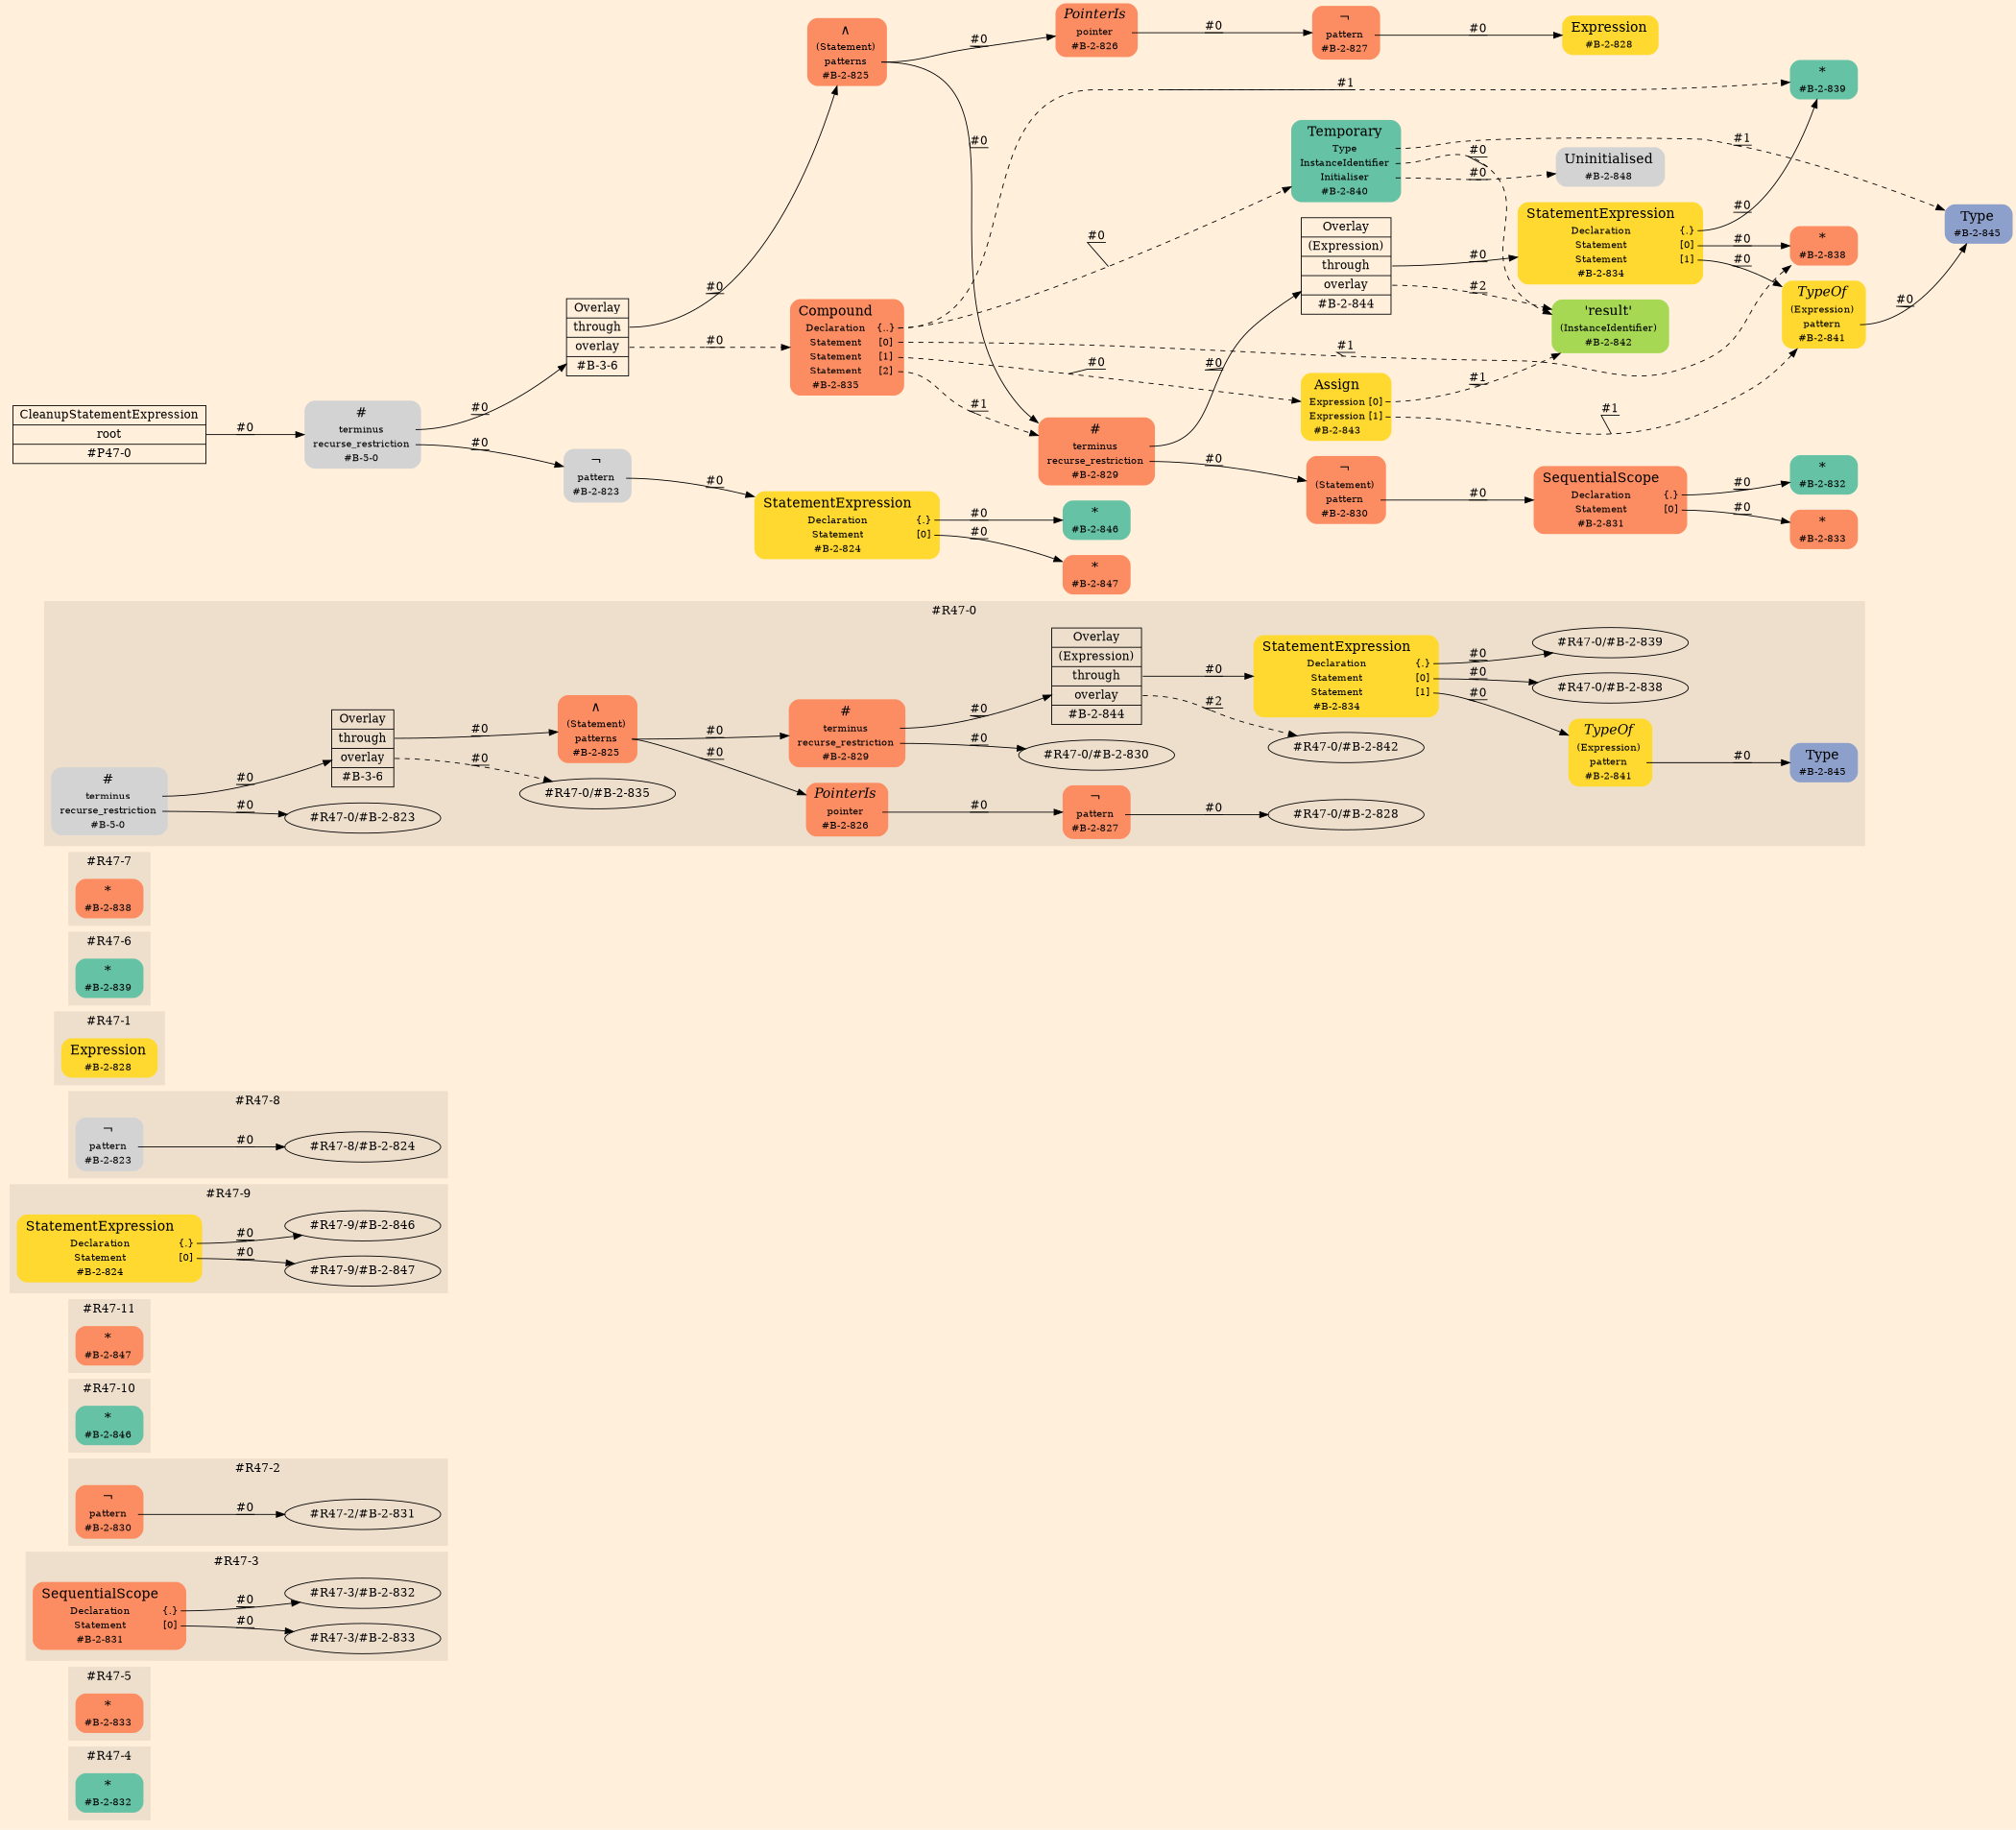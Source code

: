 digraph Inferno {
graph [
rankdir = "LR"
ranksep = 1.0
size = "14,20"
bgcolor = antiquewhite1
color = black
fontcolor = black
];
node [
];
subgraph "cluster#R47-4" {
label = "#R47-4"
style = "filled"
color = antiquewhite2
"#R47-4/#B-2-832" [
shape = "plaintext"
fillcolor = "/set28/1"
label = <<TABLE BORDER="0" CELLBORDER="0" CELLSPACING="0">
 <TR>
  <TD><FONT POINT-SIZE="16.0">*</FONT></TD>
  <TD></TD>
 </TR>
 <TR>
  <TD>#B-2-832</TD>
  <TD PORT="port0"></TD>
 </TR>
</TABLE>>
style = "rounded,filled"
fontsize = "12"
];
}
subgraph "cluster#R47-5" {
label = "#R47-5"
style = "filled"
color = antiquewhite2
"#R47-5/#B-2-833" [
shape = "plaintext"
fillcolor = "/set28/2"
label = <<TABLE BORDER="0" CELLBORDER="0" CELLSPACING="0">
 <TR>
  <TD><FONT POINT-SIZE="16.0">*</FONT></TD>
  <TD></TD>
 </TR>
 <TR>
  <TD>#B-2-833</TD>
  <TD PORT="port0"></TD>
 </TR>
</TABLE>>
style = "rounded,filled"
fontsize = "12"
];
}
subgraph "cluster#R47-3" {
label = "#R47-3"
style = "filled"
color = antiquewhite2
"#R47-3/#B-2-831" [
shape = "plaintext"
fillcolor = "/set28/2"
label = <<TABLE BORDER="0" CELLBORDER="0" CELLSPACING="0">
 <TR>
  <TD><FONT POINT-SIZE="16.0">SequentialScope</FONT></TD>
  <TD></TD>
 </TR>
 <TR>
  <TD>Declaration</TD>
  <TD PORT="port0">{.}</TD>
 </TR>
 <TR>
  <TD>Statement</TD>
  <TD PORT="port1">[0]</TD>
 </TR>
 <TR>
  <TD>#B-2-831</TD>
  <TD PORT="port2"></TD>
 </TR>
</TABLE>>
style = "rounded,filled"
fontsize = "12"
];
"#R47-3/#B-2-831":port0 -> "#R47-3/#B-2-832" [style="solid"
label = "#0"
decorate = true
color = black
fontcolor = black
];
"#R47-3/#B-2-831":port1 -> "#R47-3/#B-2-833" [style="solid"
label = "#0"
decorate = true
color = black
fontcolor = black
];
}
subgraph "cluster#R47-2" {
label = "#R47-2"
style = "filled"
color = antiquewhite2
"#R47-2/#B-2-830" [
shape = "plaintext"
fillcolor = "/set28/2"
label = <<TABLE BORDER="0" CELLBORDER="0" CELLSPACING="0">
 <TR>
  <TD><FONT POINT-SIZE="16.0">¬</FONT></TD>
  <TD></TD>
 </TR>
 <TR>
  <TD>pattern</TD>
  <TD PORT="port0"></TD>
 </TR>
 <TR>
  <TD>#B-2-830</TD>
  <TD PORT="port1"></TD>
 </TR>
</TABLE>>
style = "rounded,filled"
fontsize = "12"
];
"#R47-2/#B-2-830":port0 -> "#R47-2/#B-2-831" [style="solid"
label = "#0"
decorate = true
color = black
fontcolor = black
];
}
subgraph "cluster#R47-10" {
label = "#R47-10"
style = "filled"
color = antiquewhite2
"#R47-10/#B-2-846" [
shape = "plaintext"
fillcolor = "/set28/1"
label = <<TABLE BORDER="0" CELLBORDER="0" CELLSPACING="0">
 <TR>
  <TD><FONT POINT-SIZE="16.0">*</FONT></TD>
  <TD></TD>
 </TR>
 <TR>
  <TD>#B-2-846</TD>
  <TD PORT="port0"></TD>
 </TR>
</TABLE>>
style = "rounded,filled"
fontsize = "12"
];
}
subgraph "cluster#R47-11" {
label = "#R47-11"
style = "filled"
color = antiquewhite2
"#R47-11/#B-2-847" [
shape = "plaintext"
fillcolor = "/set28/2"
label = <<TABLE BORDER="0" CELLBORDER="0" CELLSPACING="0">
 <TR>
  <TD><FONT POINT-SIZE="16.0">*</FONT></TD>
  <TD></TD>
 </TR>
 <TR>
  <TD>#B-2-847</TD>
  <TD PORT="port0"></TD>
 </TR>
</TABLE>>
style = "rounded,filled"
fontsize = "12"
];
}
subgraph "cluster#R47-9" {
label = "#R47-9"
style = "filled"
color = antiquewhite2
"#R47-9/#B-2-824" [
shape = "plaintext"
fillcolor = "/set28/6"
label = <<TABLE BORDER="0" CELLBORDER="0" CELLSPACING="0">
 <TR>
  <TD><FONT POINT-SIZE="16.0">StatementExpression</FONT></TD>
  <TD></TD>
 </TR>
 <TR>
  <TD>Declaration</TD>
  <TD PORT="port0">{.}</TD>
 </TR>
 <TR>
  <TD>Statement</TD>
  <TD PORT="port1">[0]</TD>
 </TR>
 <TR>
  <TD>#B-2-824</TD>
  <TD PORT="port2"></TD>
 </TR>
</TABLE>>
style = "rounded,filled"
fontsize = "12"
];
"#R47-9/#B-2-824":port0 -> "#R47-9/#B-2-846" [style="solid"
label = "#0"
decorate = true
color = black
fontcolor = black
];
"#R47-9/#B-2-824":port1 -> "#R47-9/#B-2-847" [style="solid"
label = "#0"
decorate = true
color = black
fontcolor = black
];
}
subgraph "cluster#R47-8" {
label = "#R47-8"
style = "filled"
color = antiquewhite2
"#R47-8/#B-2-823" [
shape = "plaintext"
label = <<TABLE BORDER="0" CELLBORDER="0" CELLSPACING="0">
 <TR>
  <TD><FONT POINT-SIZE="16.0">¬</FONT></TD>
  <TD></TD>
 </TR>
 <TR>
  <TD>pattern</TD>
  <TD PORT="port0"></TD>
 </TR>
 <TR>
  <TD>#B-2-823</TD>
  <TD PORT="port1"></TD>
 </TR>
</TABLE>>
style = "rounded,filled"
fontsize = "12"
];
"#R47-8/#B-2-823":port0 -> "#R47-8/#B-2-824" [style="solid"
label = "#0"
decorate = true
color = black
fontcolor = black
];
}
subgraph "cluster#R47-1" {
label = "#R47-1"
style = "filled"
color = antiquewhite2
"#R47-1/#B-2-828" [
shape = "plaintext"
fillcolor = "/set28/6"
label = <<TABLE BORDER="0" CELLBORDER="0" CELLSPACING="0">
 <TR>
  <TD><FONT POINT-SIZE="16.0">Expression</FONT></TD>
  <TD></TD>
 </TR>
 <TR>
  <TD>#B-2-828</TD>
  <TD PORT="port0"></TD>
 </TR>
</TABLE>>
style = "rounded,filled"
fontsize = "12"
];
}
subgraph "cluster#R47-6" {
label = "#R47-6"
style = "filled"
color = antiquewhite2
"#R47-6/#B-2-839" [
shape = "plaintext"
fillcolor = "/set28/1"
label = <<TABLE BORDER="0" CELLBORDER="0" CELLSPACING="0">
 <TR>
  <TD><FONT POINT-SIZE="16.0">*</FONT></TD>
  <TD></TD>
 </TR>
 <TR>
  <TD>#B-2-839</TD>
  <TD PORT="port0"></TD>
 </TR>
</TABLE>>
style = "rounded,filled"
fontsize = "12"
];
}
subgraph "cluster#R47-7" {
label = "#R47-7"
style = "filled"
color = antiquewhite2
"#R47-7/#B-2-838" [
shape = "plaintext"
fillcolor = "/set28/2"
label = <<TABLE BORDER="0" CELLBORDER="0" CELLSPACING="0">
 <TR>
  <TD><FONT POINT-SIZE="16.0">*</FONT></TD>
  <TD></TD>
 </TR>
 <TR>
  <TD>#B-2-838</TD>
  <TD PORT="port0"></TD>
 </TR>
</TABLE>>
style = "rounded,filled"
fontsize = "12"
];
}
subgraph "cluster#R47-0" {
label = "#R47-0"
style = "filled"
color = antiquewhite2
"#R47-0/#B-2-827" [
shape = "plaintext"
fillcolor = "/set28/2"
label = <<TABLE BORDER="0" CELLBORDER="0" CELLSPACING="0">
 <TR>
  <TD><FONT POINT-SIZE="16.0">¬</FONT></TD>
  <TD></TD>
 </TR>
 <TR>
  <TD>pattern</TD>
  <TD PORT="port0"></TD>
 </TR>
 <TR>
  <TD>#B-2-827</TD>
  <TD PORT="port1"></TD>
 </TR>
</TABLE>>
style = "rounded,filled"
fontsize = "12"
];
"#R47-0/#B-2-826" [
shape = "plaintext"
fillcolor = "/set28/2"
label = <<TABLE BORDER="0" CELLBORDER="0" CELLSPACING="0">
 <TR>
  <TD><FONT POINT-SIZE="16.0"><I>PointerIs</I></FONT></TD>
  <TD></TD>
 </TR>
 <TR>
  <TD>pointer</TD>
  <TD PORT="port0"></TD>
 </TR>
 <TR>
  <TD>#B-2-826</TD>
  <TD PORT="port1"></TD>
 </TR>
</TABLE>>
style = "rounded,filled"
fontsize = "12"
];
"#R47-0/#B-2-841" [
shape = "plaintext"
fillcolor = "/set28/6"
label = <<TABLE BORDER="0" CELLBORDER="0" CELLSPACING="0">
 <TR>
  <TD><FONT POINT-SIZE="16.0"><I>TypeOf</I></FONT></TD>
  <TD></TD>
 </TR>
 <TR>
  <TD>(Expression)</TD>
  <TD PORT="port0"></TD>
 </TR>
 <TR>
  <TD>pattern</TD>
  <TD PORT="port1"></TD>
 </TR>
 <TR>
  <TD>#B-2-841</TD>
  <TD PORT="port2"></TD>
 </TR>
</TABLE>>
style = "rounded,filled"
fontsize = "12"
];
"#R47-0/#B-3-6" [
shape = "record"
fillcolor = antiquewhite2
label = "<fixed> Overlay | <port0> through | <port1> overlay | <port2> #B-3-6"
style = "filled"
fontsize = "14"
color = black
fontcolor = black
];
"#R47-0/#B-2-829" [
shape = "plaintext"
fillcolor = "/set28/2"
label = <<TABLE BORDER="0" CELLBORDER="0" CELLSPACING="0">
 <TR>
  <TD><FONT POINT-SIZE="16.0">#</FONT></TD>
  <TD></TD>
 </TR>
 <TR>
  <TD>terminus</TD>
  <TD PORT="port0"></TD>
 </TR>
 <TR>
  <TD>recurse_restriction</TD>
  <TD PORT="port1"></TD>
 </TR>
 <TR>
  <TD>#B-2-829</TD>
  <TD PORT="port2"></TD>
 </TR>
</TABLE>>
style = "rounded,filled"
fontsize = "12"
];
"#R47-0/#B-2-844" [
shape = "record"
fillcolor = antiquewhite2
label = "<fixed> Overlay | <port0> (Expression) | <port1> through | <port2> overlay | <port3> #B-2-844"
style = "filled"
fontsize = "14"
color = black
fontcolor = black
];
"#R47-0/#B-2-845" [
shape = "plaintext"
fillcolor = "/set28/3"
label = <<TABLE BORDER="0" CELLBORDER="0" CELLSPACING="0">
 <TR>
  <TD><FONT POINT-SIZE="16.0">Type</FONT></TD>
  <TD></TD>
 </TR>
 <TR>
  <TD>#B-2-845</TD>
  <TD PORT="port0"></TD>
 </TR>
</TABLE>>
style = "rounded,filled"
fontsize = "12"
];
"#R47-0/#B-2-834" [
shape = "plaintext"
fillcolor = "/set28/6"
label = <<TABLE BORDER="0" CELLBORDER="0" CELLSPACING="0">
 <TR>
  <TD><FONT POINT-SIZE="16.0">StatementExpression</FONT></TD>
  <TD></TD>
 </TR>
 <TR>
  <TD>Declaration</TD>
  <TD PORT="port0">{.}</TD>
 </TR>
 <TR>
  <TD>Statement</TD>
  <TD PORT="port1">[0]</TD>
 </TR>
 <TR>
  <TD>Statement</TD>
  <TD PORT="port2">[1]</TD>
 </TR>
 <TR>
  <TD>#B-2-834</TD>
  <TD PORT="port3"></TD>
 </TR>
</TABLE>>
style = "rounded,filled"
fontsize = "12"
];
"#R47-0/#B-5-0" [
shape = "plaintext"
label = <<TABLE BORDER="0" CELLBORDER="0" CELLSPACING="0">
 <TR>
  <TD><FONT POINT-SIZE="16.0">#</FONT></TD>
  <TD></TD>
 </TR>
 <TR>
  <TD>terminus</TD>
  <TD PORT="port0"></TD>
 </TR>
 <TR>
  <TD>recurse_restriction</TD>
  <TD PORT="port1"></TD>
 </TR>
 <TR>
  <TD>#B-5-0</TD>
  <TD PORT="port2"></TD>
 </TR>
</TABLE>>
style = "rounded,filled"
fontsize = "12"
];
"#R47-0/#B-2-825" [
shape = "plaintext"
fillcolor = "/set28/2"
label = <<TABLE BORDER="0" CELLBORDER="0" CELLSPACING="0">
 <TR>
  <TD><FONT POINT-SIZE="16.0">∧</FONT></TD>
  <TD></TD>
 </TR>
 <TR>
  <TD>(Statement)</TD>
  <TD PORT="port0"></TD>
 </TR>
 <TR>
  <TD>patterns</TD>
  <TD PORT="port1"></TD>
 </TR>
 <TR>
  <TD>#B-2-825</TD>
  <TD PORT="port2"></TD>
 </TR>
</TABLE>>
style = "rounded,filled"
fontsize = "12"
];
"#R47-0/#B-2-827":port0 -> "#R47-0/#B-2-828" [style="solid"
label = "#0"
decorate = true
color = black
fontcolor = black
];
"#R47-0/#B-2-826":port0 -> "#R47-0/#B-2-827" [style="solid"
label = "#0"
decorate = true
color = black
fontcolor = black
];
"#R47-0/#B-2-841":port1 -> "#R47-0/#B-2-845" [style="solid"
label = "#0"
decorate = true
color = black
fontcolor = black
];
"#R47-0/#B-3-6":port0 -> "#R47-0/#B-2-825" [style="solid"
label = "#0"
decorate = true
color = black
fontcolor = black
];
"#R47-0/#B-3-6":port1 -> "#R47-0/#B-2-835" [style="dashed"
label = "#0"
decorate = true
color = black
fontcolor = black
];
"#R47-0/#B-2-829":port0 -> "#R47-0/#B-2-844" [style="solid"
label = "#0"
decorate = true
color = black
fontcolor = black
];
"#R47-0/#B-2-829":port1 -> "#R47-0/#B-2-830" [style="solid"
label = "#0"
decorate = true
color = black
fontcolor = black
];
"#R47-0/#B-2-844":port1 -> "#R47-0/#B-2-834" [style="solid"
label = "#0"
decorate = true
color = black
fontcolor = black
];
"#R47-0/#B-2-844":port2 -> "#R47-0/#B-2-842" [style="dashed"
label = "#2"
decorate = true
color = black
fontcolor = black
];
"#R47-0/#B-2-834":port0 -> "#R47-0/#B-2-839" [style="solid"
label = "#0"
decorate = true
color = black
fontcolor = black
];
"#R47-0/#B-2-834":port1 -> "#R47-0/#B-2-838" [style="solid"
label = "#0"
decorate = true
color = black
fontcolor = black
];
"#R47-0/#B-2-834":port2 -> "#R47-0/#B-2-841" [style="solid"
label = "#0"
decorate = true
color = black
fontcolor = black
];
"#R47-0/#B-5-0":port0 -> "#R47-0/#B-3-6" [style="solid"
label = "#0"
decorate = true
color = black
fontcolor = black
];
"#R47-0/#B-5-0":port1 -> "#R47-0/#B-2-823" [style="solid"
label = "#0"
decorate = true
color = black
fontcolor = black
];
"#R47-0/#B-2-825":port1 -> "#R47-0/#B-2-829" [style="solid"
label = "#0"
decorate = true
color = black
fontcolor = black
];
"#R47-0/#B-2-825":port1 -> "#R47-0/#B-2-826" [style="solid"
label = "#0"
decorate = true
color = black
fontcolor = black
];
}
"CR#P47-0" [
shape = "record"
fillcolor = antiquewhite1
label = "<fixed> CleanupStatementExpression | <port0> root | <port1> #P47-0"
style = "filled"
fontsize = "14"
color = black
fontcolor = black
];
"#B-5-0" [
shape = "plaintext"
label = <<TABLE BORDER="0" CELLBORDER="0" CELLSPACING="0">
 <TR>
  <TD><FONT POINT-SIZE="16.0">#</FONT></TD>
  <TD></TD>
 </TR>
 <TR>
  <TD>terminus</TD>
  <TD PORT="port0"></TD>
 </TR>
 <TR>
  <TD>recurse_restriction</TD>
  <TD PORT="port1"></TD>
 </TR>
 <TR>
  <TD>#B-5-0</TD>
  <TD PORT="port2"></TD>
 </TR>
</TABLE>>
style = "rounded,filled"
fontsize = "12"
];
"#B-3-6" [
shape = "record"
fillcolor = antiquewhite1
label = "<fixed> Overlay | <port0> through | <port1> overlay | <port2> #B-3-6"
style = "filled"
fontsize = "14"
color = black
fontcolor = black
];
"#B-2-825" [
shape = "plaintext"
fillcolor = "/set28/2"
label = <<TABLE BORDER="0" CELLBORDER="0" CELLSPACING="0">
 <TR>
  <TD><FONT POINT-SIZE="16.0">∧</FONT></TD>
  <TD></TD>
 </TR>
 <TR>
  <TD>(Statement)</TD>
  <TD PORT="port0"></TD>
 </TR>
 <TR>
  <TD>patterns</TD>
  <TD PORT="port1"></TD>
 </TR>
 <TR>
  <TD>#B-2-825</TD>
  <TD PORT="port2"></TD>
 </TR>
</TABLE>>
style = "rounded,filled"
fontsize = "12"
];
"#B-2-829" [
shape = "plaintext"
fillcolor = "/set28/2"
label = <<TABLE BORDER="0" CELLBORDER="0" CELLSPACING="0">
 <TR>
  <TD><FONT POINT-SIZE="16.0">#</FONT></TD>
  <TD></TD>
 </TR>
 <TR>
  <TD>terminus</TD>
  <TD PORT="port0"></TD>
 </TR>
 <TR>
  <TD>recurse_restriction</TD>
  <TD PORT="port1"></TD>
 </TR>
 <TR>
  <TD>#B-2-829</TD>
  <TD PORT="port2"></TD>
 </TR>
</TABLE>>
style = "rounded,filled"
fontsize = "12"
];
"#B-2-844" [
shape = "record"
fillcolor = antiquewhite1
label = "<fixed> Overlay | <port0> (Expression) | <port1> through | <port2> overlay | <port3> #B-2-844"
style = "filled"
fontsize = "14"
color = black
fontcolor = black
];
"#B-2-834" [
shape = "plaintext"
fillcolor = "/set28/6"
label = <<TABLE BORDER="0" CELLBORDER="0" CELLSPACING="0">
 <TR>
  <TD><FONT POINT-SIZE="16.0">StatementExpression</FONT></TD>
  <TD></TD>
 </TR>
 <TR>
  <TD>Declaration</TD>
  <TD PORT="port0">{.}</TD>
 </TR>
 <TR>
  <TD>Statement</TD>
  <TD PORT="port1">[0]</TD>
 </TR>
 <TR>
  <TD>Statement</TD>
  <TD PORT="port2">[1]</TD>
 </TR>
 <TR>
  <TD>#B-2-834</TD>
  <TD PORT="port3"></TD>
 </TR>
</TABLE>>
style = "rounded,filled"
fontsize = "12"
];
"#B-2-839" [
shape = "plaintext"
fillcolor = "/set28/1"
label = <<TABLE BORDER="0" CELLBORDER="0" CELLSPACING="0">
 <TR>
  <TD><FONT POINT-SIZE="16.0">*</FONT></TD>
  <TD></TD>
 </TR>
 <TR>
  <TD>#B-2-839</TD>
  <TD PORT="port0"></TD>
 </TR>
</TABLE>>
style = "rounded,filled"
fontsize = "12"
];
"#B-2-838" [
shape = "plaintext"
fillcolor = "/set28/2"
label = <<TABLE BORDER="0" CELLBORDER="0" CELLSPACING="0">
 <TR>
  <TD><FONT POINT-SIZE="16.0">*</FONT></TD>
  <TD></TD>
 </TR>
 <TR>
  <TD>#B-2-838</TD>
  <TD PORT="port0"></TD>
 </TR>
</TABLE>>
style = "rounded,filled"
fontsize = "12"
];
"#B-2-841" [
shape = "plaintext"
fillcolor = "/set28/6"
label = <<TABLE BORDER="0" CELLBORDER="0" CELLSPACING="0">
 <TR>
  <TD><FONT POINT-SIZE="16.0"><I>TypeOf</I></FONT></TD>
  <TD></TD>
 </TR>
 <TR>
  <TD>(Expression)</TD>
  <TD PORT="port0"></TD>
 </TR>
 <TR>
  <TD>pattern</TD>
  <TD PORT="port1"></TD>
 </TR>
 <TR>
  <TD>#B-2-841</TD>
  <TD PORT="port2"></TD>
 </TR>
</TABLE>>
style = "rounded,filled"
fontsize = "12"
];
"#B-2-845" [
shape = "plaintext"
fillcolor = "/set28/3"
label = <<TABLE BORDER="0" CELLBORDER="0" CELLSPACING="0">
 <TR>
  <TD><FONT POINT-SIZE="16.0">Type</FONT></TD>
  <TD></TD>
 </TR>
 <TR>
  <TD>#B-2-845</TD>
  <TD PORT="port0"></TD>
 </TR>
</TABLE>>
style = "rounded,filled"
fontsize = "12"
];
"#B-2-842" [
shape = "plaintext"
fillcolor = "/set28/5"
label = <<TABLE BORDER="0" CELLBORDER="0" CELLSPACING="0">
 <TR>
  <TD><FONT POINT-SIZE="16.0">'result'</FONT></TD>
  <TD></TD>
 </TR>
 <TR>
  <TD>(InstanceIdentifier)</TD>
  <TD PORT="port0"></TD>
 </TR>
 <TR>
  <TD>#B-2-842</TD>
  <TD PORT="port1"></TD>
 </TR>
</TABLE>>
style = "rounded,filled"
fontsize = "12"
];
"#B-2-830" [
shape = "plaintext"
fillcolor = "/set28/2"
label = <<TABLE BORDER="0" CELLBORDER="0" CELLSPACING="0">
 <TR>
  <TD><FONT POINT-SIZE="16.0">¬</FONT></TD>
  <TD></TD>
 </TR>
 <TR>
  <TD>(Statement)</TD>
  <TD PORT="port0"></TD>
 </TR>
 <TR>
  <TD>pattern</TD>
  <TD PORT="port1"></TD>
 </TR>
 <TR>
  <TD>#B-2-830</TD>
  <TD PORT="port2"></TD>
 </TR>
</TABLE>>
style = "rounded,filled"
fontsize = "12"
];
"#B-2-831" [
shape = "plaintext"
fillcolor = "/set28/2"
label = <<TABLE BORDER="0" CELLBORDER="0" CELLSPACING="0">
 <TR>
  <TD><FONT POINT-SIZE="16.0">SequentialScope</FONT></TD>
  <TD></TD>
 </TR>
 <TR>
  <TD>Declaration</TD>
  <TD PORT="port0">{.}</TD>
 </TR>
 <TR>
  <TD>Statement</TD>
  <TD PORT="port1">[0]</TD>
 </TR>
 <TR>
  <TD>#B-2-831</TD>
  <TD PORT="port2"></TD>
 </TR>
</TABLE>>
style = "rounded,filled"
fontsize = "12"
];
"#B-2-832" [
shape = "plaintext"
fillcolor = "/set28/1"
label = <<TABLE BORDER="0" CELLBORDER="0" CELLSPACING="0">
 <TR>
  <TD><FONT POINT-SIZE="16.0">*</FONT></TD>
  <TD></TD>
 </TR>
 <TR>
  <TD>#B-2-832</TD>
  <TD PORT="port0"></TD>
 </TR>
</TABLE>>
style = "rounded,filled"
fontsize = "12"
];
"#B-2-833" [
shape = "plaintext"
fillcolor = "/set28/2"
label = <<TABLE BORDER="0" CELLBORDER="0" CELLSPACING="0">
 <TR>
  <TD><FONT POINT-SIZE="16.0">*</FONT></TD>
  <TD></TD>
 </TR>
 <TR>
  <TD>#B-2-833</TD>
  <TD PORT="port0"></TD>
 </TR>
</TABLE>>
style = "rounded,filled"
fontsize = "12"
];
"#B-2-826" [
shape = "plaintext"
fillcolor = "/set28/2"
label = <<TABLE BORDER="0" CELLBORDER="0" CELLSPACING="0">
 <TR>
  <TD><FONT POINT-SIZE="16.0"><I>PointerIs</I></FONT></TD>
  <TD></TD>
 </TR>
 <TR>
  <TD>pointer</TD>
  <TD PORT="port0"></TD>
 </TR>
 <TR>
  <TD>#B-2-826</TD>
  <TD PORT="port1"></TD>
 </TR>
</TABLE>>
style = "rounded,filled"
fontsize = "12"
];
"#B-2-827" [
shape = "plaintext"
fillcolor = "/set28/2"
label = <<TABLE BORDER="0" CELLBORDER="0" CELLSPACING="0">
 <TR>
  <TD><FONT POINT-SIZE="16.0">¬</FONT></TD>
  <TD></TD>
 </TR>
 <TR>
  <TD>pattern</TD>
  <TD PORT="port0"></TD>
 </TR>
 <TR>
  <TD>#B-2-827</TD>
  <TD PORT="port1"></TD>
 </TR>
</TABLE>>
style = "rounded,filled"
fontsize = "12"
];
"#B-2-828" [
shape = "plaintext"
fillcolor = "/set28/6"
label = <<TABLE BORDER="0" CELLBORDER="0" CELLSPACING="0">
 <TR>
  <TD><FONT POINT-SIZE="16.0">Expression</FONT></TD>
  <TD></TD>
 </TR>
 <TR>
  <TD>#B-2-828</TD>
  <TD PORT="port0"></TD>
 </TR>
</TABLE>>
style = "rounded,filled"
fontsize = "12"
];
"#B-2-835" [
shape = "plaintext"
fillcolor = "/set28/2"
label = <<TABLE BORDER="0" CELLBORDER="0" CELLSPACING="0">
 <TR>
  <TD><FONT POINT-SIZE="16.0">Compound</FONT></TD>
  <TD></TD>
 </TR>
 <TR>
  <TD>Declaration</TD>
  <TD PORT="port0">{..}</TD>
 </TR>
 <TR>
  <TD>Statement</TD>
  <TD PORT="port1">[0]</TD>
 </TR>
 <TR>
  <TD>Statement</TD>
  <TD PORT="port2">[1]</TD>
 </TR>
 <TR>
  <TD>Statement</TD>
  <TD PORT="port3">[2]</TD>
 </TR>
 <TR>
  <TD>#B-2-835</TD>
  <TD PORT="port4"></TD>
 </TR>
</TABLE>>
style = "rounded,filled"
fontsize = "12"
];
"#B-2-840" [
shape = "plaintext"
fillcolor = "/set28/1"
label = <<TABLE BORDER="0" CELLBORDER="0" CELLSPACING="0">
 <TR>
  <TD><FONT POINT-SIZE="16.0">Temporary</FONT></TD>
  <TD></TD>
 </TR>
 <TR>
  <TD>Type</TD>
  <TD PORT="port0"></TD>
 </TR>
 <TR>
  <TD>InstanceIdentifier</TD>
  <TD PORT="port1"></TD>
 </TR>
 <TR>
  <TD>Initialiser</TD>
  <TD PORT="port2"></TD>
 </TR>
 <TR>
  <TD>#B-2-840</TD>
  <TD PORT="port3"></TD>
 </TR>
</TABLE>>
style = "rounded,filled"
fontsize = "12"
];
"#B-2-848" [
shape = "plaintext"
label = <<TABLE BORDER="0" CELLBORDER="0" CELLSPACING="0">
 <TR>
  <TD><FONT POINT-SIZE="16.0">Uninitialised</FONT></TD>
  <TD></TD>
 </TR>
 <TR>
  <TD>#B-2-848</TD>
  <TD PORT="port0"></TD>
 </TR>
</TABLE>>
style = "rounded,filled"
fontsize = "12"
];
"#B-2-843" [
shape = "plaintext"
fillcolor = "/set28/6"
label = <<TABLE BORDER="0" CELLBORDER="0" CELLSPACING="0">
 <TR>
  <TD><FONT POINT-SIZE="16.0">Assign</FONT></TD>
  <TD></TD>
 </TR>
 <TR>
  <TD>Expression</TD>
  <TD PORT="port0">[0]</TD>
 </TR>
 <TR>
  <TD>Expression</TD>
  <TD PORT="port1">[1]</TD>
 </TR>
 <TR>
  <TD>#B-2-843</TD>
  <TD PORT="port2"></TD>
 </TR>
</TABLE>>
style = "rounded,filled"
fontsize = "12"
];
"#B-2-823" [
shape = "plaintext"
label = <<TABLE BORDER="0" CELLBORDER="0" CELLSPACING="0">
 <TR>
  <TD><FONT POINT-SIZE="16.0">¬</FONT></TD>
  <TD></TD>
 </TR>
 <TR>
  <TD>pattern</TD>
  <TD PORT="port0"></TD>
 </TR>
 <TR>
  <TD>#B-2-823</TD>
  <TD PORT="port1"></TD>
 </TR>
</TABLE>>
style = "rounded,filled"
fontsize = "12"
];
"#B-2-824" [
shape = "plaintext"
fillcolor = "/set28/6"
label = <<TABLE BORDER="0" CELLBORDER="0" CELLSPACING="0">
 <TR>
  <TD><FONT POINT-SIZE="16.0">StatementExpression</FONT></TD>
  <TD></TD>
 </TR>
 <TR>
  <TD>Declaration</TD>
  <TD PORT="port0">{.}</TD>
 </TR>
 <TR>
  <TD>Statement</TD>
  <TD PORT="port1">[0]</TD>
 </TR>
 <TR>
  <TD>#B-2-824</TD>
  <TD PORT="port2"></TD>
 </TR>
</TABLE>>
style = "rounded,filled"
fontsize = "12"
];
"#B-2-846" [
shape = "plaintext"
fillcolor = "/set28/1"
label = <<TABLE BORDER="0" CELLBORDER="0" CELLSPACING="0">
 <TR>
  <TD><FONT POINT-SIZE="16.0">*</FONT></TD>
  <TD></TD>
 </TR>
 <TR>
  <TD>#B-2-846</TD>
  <TD PORT="port0"></TD>
 </TR>
</TABLE>>
style = "rounded,filled"
fontsize = "12"
];
"#B-2-847" [
shape = "plaintext"
fillcolor = "/set28/2"
label = <<TABLE BORDER="0" CELLBORDER="0" CELLSPACING="0">
 <TR>
  <TD><FONT POINT-SIZE="16.0">*</FONT></TD>
  <TD></TD>
 </TR>
 <TR>
  <TD>#B-2-847</TD>
  <TD PORT="port0"></TD>
 </TR>
</TABLE>>
style = "rounded,filled"
fontsize = "12"
];
"CR#P47-0":port0 -> "#B-5-0" [style="solid"
label = "#0"
decorate = true
color = black
fontcolor = black
];
"#B-5-0":port0 -> "#B-3-6" [style="solid"
label = "#0"
decorate = true
color = black
fontcolor = black
];
"#B-5-0":port1 -> "#B-2-823" [style="solid"
label = "#0"
decorate = true
color = black
fontcolor = black
];
"#B-3-6":port0 -> "#B-2-825" [style="solid"
label = "#0"
decorate = true
color = black
fontcolor = black
];
"#B-3-6":port1 -> "#B-2-835" [style="dashed"
label = "#0"
decorate = true
color = black
fontcolor = black
];
"#B-2-825":port1 -> "#B-2-829" [style="solid"
label = "#0"
decorate = true
color = black
fontcolor = black
];
"#B-2-825":port1 -> "#B-2-826" [style="solid"
label = "#0"
decorate = true
color = black
fontcolor = black
];
"#B-2-829":port0 -> "#B-2-844" [style="solid"
label = "#0"
decorate = true
color = black
fontcolor = black
];
"#B-2-829":port1 -> "#B-2-830" [style="solid"
label = "#0"
decorate = true
color = black
fontcolor = black
];
"#B-2-844":port1 -> "#B-2-834" [style="solid"
label = "#0"
decorate = true
color = black
fontcolor = black
];
"#B-2-844":port2 -> "#B-2-842" [style="dashed"
label = "#2"
decorate = true
color = black
fontcolor = black
];
"#B-2-834":port0 -> "#B-2-839" [style="solid"
label = "#0"
decorate = true
color = black
fontcolor = black
];
"#B-2-834":port1 -> "#B-2-838" [style="solid"
label = "#0"
decorate = true
color = black
fontcolor = black
];
"#B-2-834":port2 -> "#B-2-841" [style="solid"
label = "#0"
decorate = true
color = black
fontcolor = black
];
"#B-2-841":port1 -> "#B-2-845" [style="solid"
label = "#0"
decorate = true
color = black
fontcolor = black
];
"#B-2-830":port1 -> "#B-2-831" [style="solid"
label = "#0"
decorate = true
color = black
fontcolor = black
];
"#B-2-831":port0 -> "#B-2-832" [style="solid"
label = "#0"
decorate = true
color = black
fontcolor = black
];
"#B-2-831":port1 -> "#B-2-833" [style="solid"
label = "#0"
decorate = true
color = black
fontcolor = black
];
"#B-2-826":port0 -> "#B-2-827" [style="solid"
label = "#0"
decorate = true
color = black
fontcolor = black
];
"#B-2-827":port0 -> "#B-2-828" [style="solid"
label = "#0"
decorate = true
color = black
fontcolor = black
];
"#B-2-835":port0 -> "#B-2-839" [style="dashed"
label = "#1"
decorate = true
color = black
fontcolor = black
];
"#B-2-835":port0 -> "#B-2-840" [style="dashed"
label = "#0"
decorate = true
color = black
fontcolor = black
];
"#B-2-835":port1 -> "#B-2-838" [style="dashed"
label = "#1"
decorate = true
color = black
fontcolor = black
];
"#B-2-835":port2 -> "#B-2-843" [style="dashed"
label = "#0"
decorate = true
color = black
fontcolor = black
];
"#B-2-835":port3 -> "#B-2-829" [style="dashed"
label = "#1"
decorate = true
color = black
fontcolor = black
];
"#B-2-840":port0 -> "#B-2-845" [style="dashed"
label = "#1"
decorate = true
color = black
fontcolor = black
];
"#B-2-840":port1 -> "#B-2-842" [style="dashed"
label = "#0"
decorate = true
color = black
fontcolor = black
];
"#B-2-840":port2 -> "#B-2-848" [style="dashed"
label = "#0"
decorate = true
color = black
fontcolor = black
];
"#B-2-843":port0 -> "#B-2-842" [style="dashed"
label = "#1"
decorate = true
color = black
fontcolor = black
];
"#B-2-843":port1 -> "#B-2-841" [style="dashed"
label = "#1"
decorate = true
color = black
fontcolor = black
];
"#B-2-823":port0 -> "#B-2-824" [style="solid"
label = "#0"
decorate = true
color = black
fontcolor = black
];
"#B-2-824":port0 -> "#B-2-846" [style="solid"
label = "#0"
decorate = true
color = black
fontcolor = black
];
"#B-2-824":port1 -> "#B-2-847" [style="solid"
label = "#0"
decorate = true
color = black
fontcolor = black
];
}
